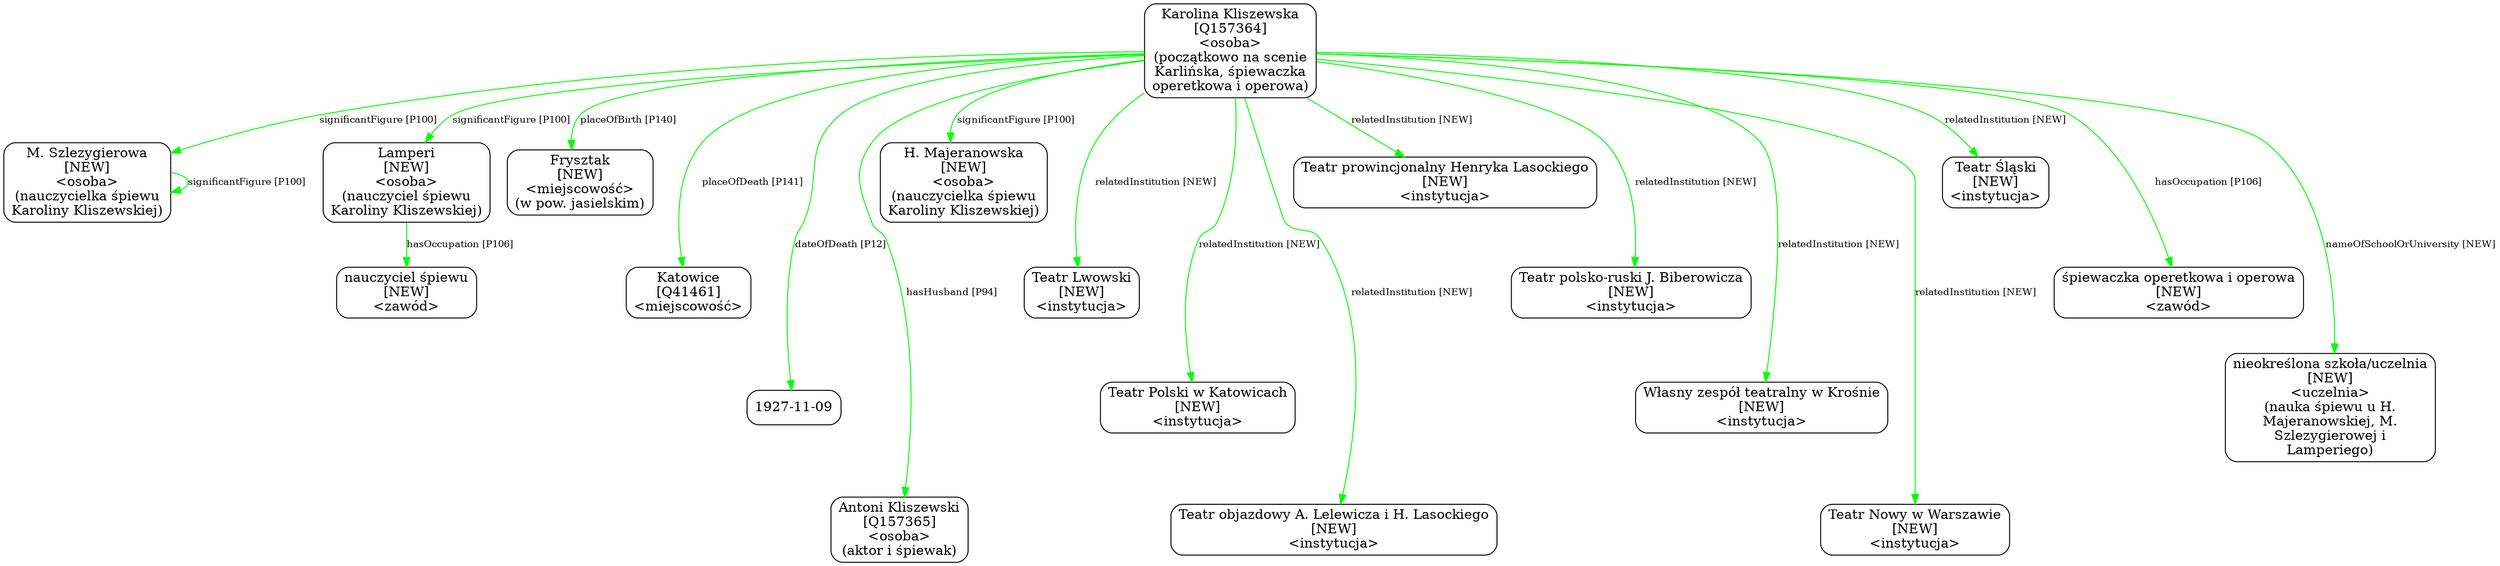 digraph {
	node [shape=box,
		style=rounded
	];
	edge [fontsize=10];
	"Karolina Kliszewska
[Q157364]
<osoba>
(początkowo na scenie
Karlińska, śpiewaczka
operetkowa i operowa)"	[color=black,
		label="Karolina Kliszewska
[Q157364]
<osoba>
(początkowo na scenie
Karlińska, śpiewaczka
operetkowa i operowa)"];
	"M. Szlezygierowa
[NEW]
<osoba>
(nauczycielka śpiewu
Karoliny Kliszewskiej)"	[color=black,
		label="M. Szlezygierowa
[NEW]
<osoba>
(nauczycielka śpiewu
Karoliny Kliszewskiej)"];
	"Karolina Kliszewska
[Q157364]
<osoba>
(początkowo na scenie
Karlińska, śpiewaczka
operetkowa i operowa)" -> "M. Szlezygierowa
[NEW]
<osoba>
(nauczycielka śpiewu
Karoliny Kliszewskiej)"	[color=green,
		label="significantFigure [P100]"];
	"Lamperi
[NEW]
<osoba>
(nauczyciel śpiewu
Karoliny Kliszewskiej)"	[color=black,
		label="Lamperi
[NEW]
<osoba>
(nauczyciel śpiewu
Karoliny Kliszewskiej)"];
	"Karolina Kliszewska
[Q157364]
<osoba>
(początkowo na scenie
Karlińska, śpiewaczka
operetkowa i operowa)" -> "Lamperi
[NEW]
<osoba>
(nauczyciel śpiewu
Karoliny Kliszewskiej)"	[color=green,
		label="significantFigure [P100]"];
	"Karolina Kliszewska
[Q157364]
<osoba>
(początkowo na scenie
Karlińska, śpiewaczka
operetkowa i operowa)" -> "Frysztak
[NEW]
<miejscowość>
(w pow. jasielskim)"	[color=green,
		label="placeOfBirth [P140]",
		minlen=1];
	"Karolina Kliszewska
[Q157364]
<osoba>
(początkowo na scenie
Karlińska, śpiewaczka
operetkowa i operowa)" -> "Katowice
[Q41461]
<miejscowość>"	[color=green,
		label="placeOfDeath [P141]",
		minlen=2];
	"Karolina Kliszewska
[Q157364]
<osoba>
(początkowo na scenie
Karlińska, śpiewaczka
operetkowa i operowa)" -> "1927-11-09"	[color=green,
		label="dateOfDeath [P12]",
		minlen=3];
	"Karolina Kliszewska
[Q157364]
<osoba>
(początkowo na scenie
Karlińska, śpiewaczka
operetkowa i operowa)" -> "Antoni Kliszewski
[Q157365]
<osoba>
(aktor i śpiewak)"	[color=green,
		label="hasHusband [P94]",
		minlen=4];
	"Karolina Kliszewska
[Q157364]
<osoba>
(początkowo na scenie
Karlińska, śpiewaczka
operetkowa i operowa)" -> "H. Majeranowska
[NEW]
<osoba>
(nauczycielka śpiewu
Karoliny Kliszewskiej)"	[color=green,
		label="significantFigure [P100]",
		minlen=1];
	"Karolina Kliszewska
[Q157364]
<osoba>
(początkowo na scenie
Karlińska, śpiewaczka
operetkowa i operowa)" -> "Teatr Lwowski
[NEW]
<instytucja>"	[color=green,
		label="relatedInstitution [NEW]",
		minlen=2];
	"Karolina Kliszewska
[Q157364]
<osoba>
(początkowo na scenie
Karlińska, śpiewaczka
operetkowa i operowa)" -> "Teatr Polski w Katowicach
[NEW]
<instytucja>"	[color=green,
		label="relatedInstitution [NEW]",
		minlen=3];
	"Karolina Kliszewska
[Q157364]
<osoba>
(początkowo na scenie
Karlińska, śpiewaczka
operetkowa i operowa)" -> "Teatr objazdowy A. Lelewicza i H. Lasockiego
[NEW]
<instytucja>"	[color=green,
		label="relatedInstitution [NEW]",
		minlen=4];
	"Karolina Kliszewska
[Q157364]
<osoba>
(początkowo na scenie
Karlińska, śpiewaczka
operetkowa i operowa)" -> "Teatr prowincjonalny Henryka Lasockiego
[NEW]
<instytucja>"	[color=green,
		label="relatedInstitution [NEW]",
		minlen=1];
	"Karolina Kliszewska
[Q157364]
<osoba>
(początkowo na scenie
Karlińska, śpiewaczka
operetkowa i operowa)" -> "Teatr polsko-ruski J. Biberowicza
[NEW]
<instytucja>"	[color=green,
		label="relatedInstitution [NEW]",
		minlen=2];
	"Karolina Kliszewska
[Q157364]
<osoba>
(początkowo na scenie
Karlińska, śpiewaczka
operetkowa i operowa)" -> "Własny zespół teatralny w Krośnie
[NEW]
<instytucja>"	[color=green,
		label="relatedInstitution [NEW]",
		minlen=3];
	"Karolina Kliszewska
[Q157364]
<osoba>
(początkowo na scenie
Karlińska, śpiewaczka
operetkowa i operowa)" -> "Teatr Nowy w Warszawie
[NEW]
<instytucja>"	[color=green,
		label="relatedInstitution [NEW]",
		minlen=4];
	"Karolina Kliszewska
[Q157364]
<osoba>
(początkowo na scenie
Karlińska, śpiewaczka
operetkowa i operowa)" -> "Teatr Śląski
[NEW]
<instytucja>"	[color=green,
		label="relatedInstitution [NEW]",
		minlen=1];
	"Karolina Kliszewska
[Q157364]
<osoba>
(początkowo na scenie
Karlińska, śpiewaczka
operetkowa i operowa)" -> "śpiewaczka operetkowa i operowa
[NEW]
<zawód>"	[color=green,
		label="hasOccupation [P106]",
		minlen=2];
	"Karolina Kliszewska
[Q157364]
<osoba>
(początkowo na scenie
Karlińska, śpiewaczka
operetkowa i operowa)" -> "nieokreślona szkoła/uczelnia
[NEW]
<uczelnia>
(nauka śpiewu u H.
Majeranowskiej, M.
Szlezygierowej i
Lamperiego)"	[color=green,
		label="nameOfSchoolOrUniversity [NEW]",
		minlen=3];
	"M. Szlezygierowa
[NEW]
<osoba>
(nauczycielka śpiewu
Karoliny Kliszewskiej)" -> "M. Szlezygierowa
[NEW]
<osoba>
(nauczycielka śpiewu
Karoliny Kliszewskiej)"	[color=green,
		label="significantFigure [P100]"];
	"Lamperi
[NEW]
<osoba>
(nauczyciel śpiewu
Karoliny Kliszewskiej)" -> "nauczyciel śpiewu
[NEW]
<zawód>"	[color=green,
		label="hasOccupation [P106]",
		minlen=1];
}
